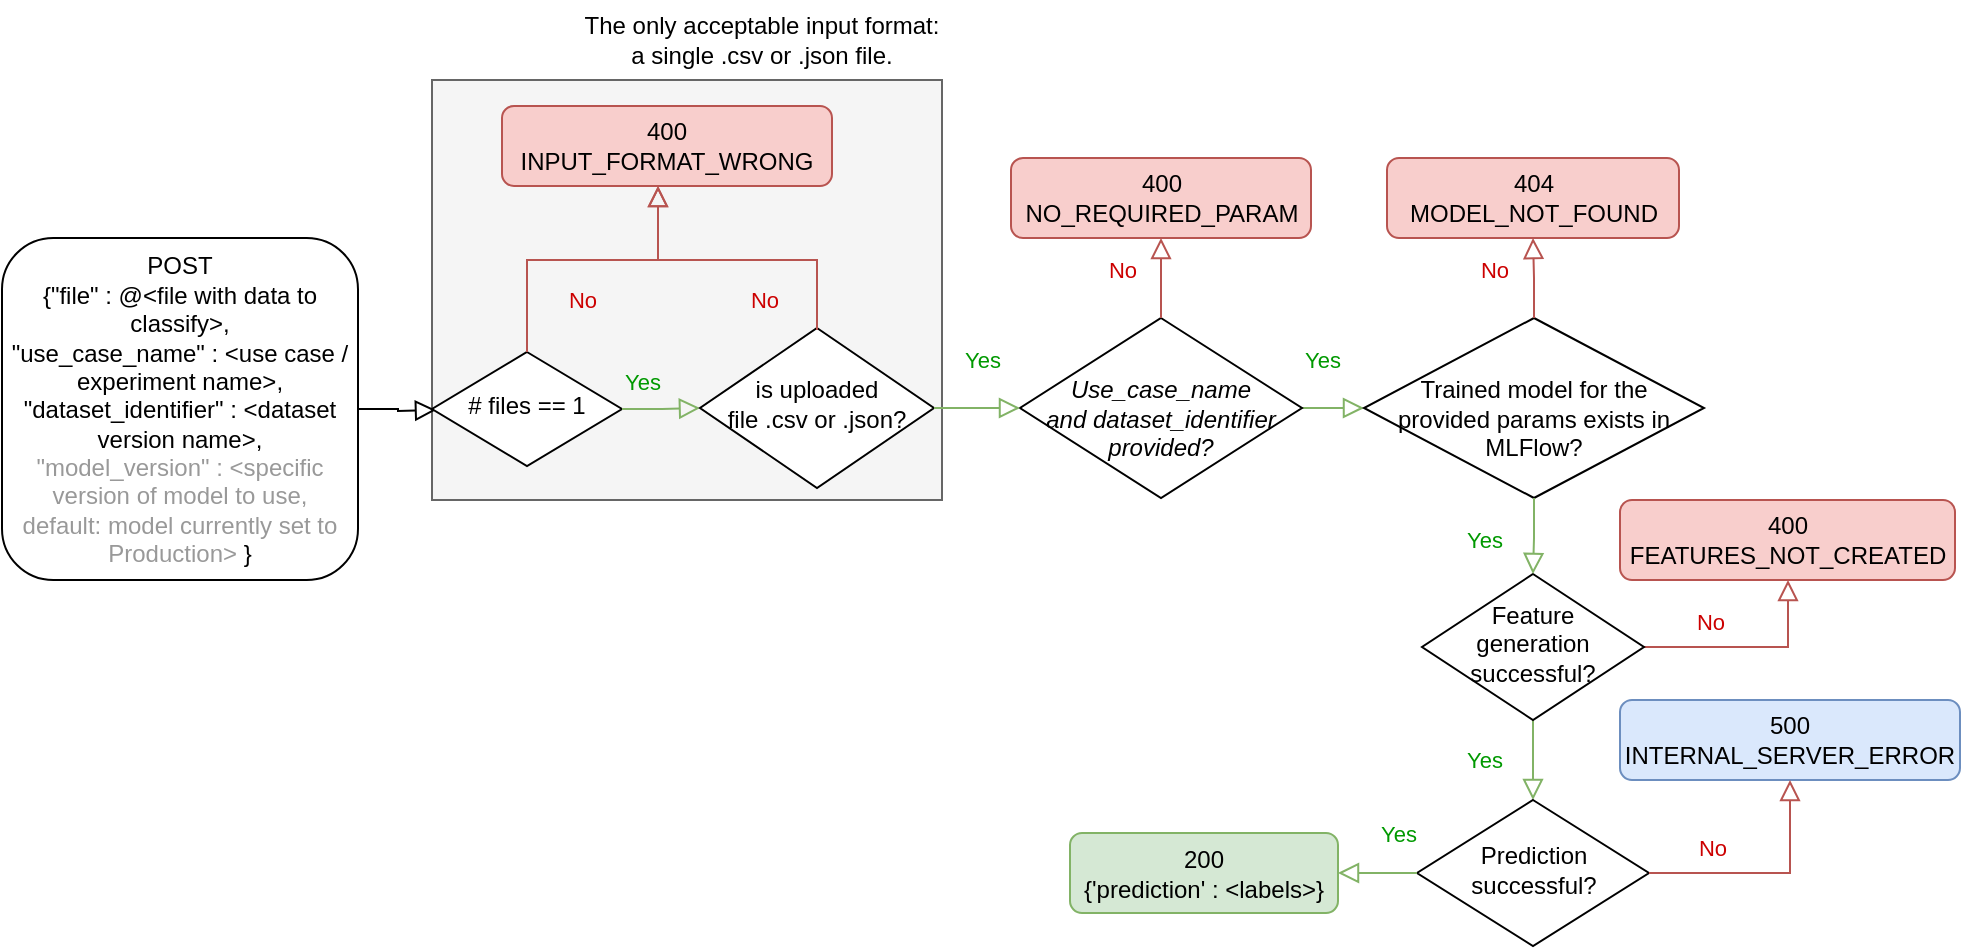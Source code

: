 <mxfile version="20.2.7" type="device"><diagram id="C5RBs43oDa-KdzZeNtuy" name="Page-1"><mxGraphModel dx="1981" dy="716" grid="1" gridSize="10" guides="1" tooltips="1" connect="1" arrows="1" fold="1" page="1" pageScale="1" pageWidth="827" pageHeight="1169" math="0" shadow="0"><root><mxCell id="WIyWlLk6GJQsqaUBKTNV-0"/><mxCell id="WIyWlLk6GJQsqaUBKTNV-1" parent="WIyWlLk6GJQsqaUBKTNV-0"/><mxCell id="ISjvwm84u0E7Ygg2jXbU-38" value="" style="rounded=0;whiteSpace=wrap;html=1;fillColor=#f5f5f5;strokeColor=#666666;fontColor=#333333;" parent="WIyWlLk6GJQsqaUBKTNV-1" vertex="1"><mxGeometry x="15" y="50" width="255" height="210" as="geometry"/></mxCell><mxCell id="WIyWlLk6GJQsqaUBKTNV-2" value="" style="rounded=0;html=1;jettySize=auto;orthogonalLoop=1;fontSize=11;endArrow=block;endFill=0;endSize=8;strokeWidth=1;shadow=0;labelBackgroundColor=none;edgeStyle=orthogonalEdgeStyle;" parent="WIyWlLk6GJQsqaUBKTNV-1" source="WIyWlLk6GJQsqaUBKTNV-3" edge="1"><mxGeometry relative="1" as="geometry"><mxPoint x="17" y="215" as="targetPoint"/></mxGeometry></mxCell><mxCell id="WIyWlLk6GJQsqaUBKTNV-3" value="&lt;div&gt;POST&lt;br&gt;&lt;/div&gt;&lt;div&gt;{&quot;file&quot; : @&amp;lt;file with data to classify&amp;gt;,&lt;/div&gt;&lt;div&gt;&quot;use_case_name&quot; : &amp;lt;use case / experiment name&amp;gt;,&lt;/div&gt;&lt;div&gt;&quot;dataset_identifier&quot; : &amp;lt;dataset version name&amp;gt;,&lt;/div&gt;&lt;div&gt;&lt;font color=&quot;#999999&quot;&gt;&quot;model_version&quot; : &amp;lt;specific version of model to use, &lt;br&gt;&lt;/font&gt;&lt;/div&gt;&lt;div&gt;&lt;font color=&quot;#999999&quot;&gt;default: model currently set to Production&amp;gt;&lt;/font&gt; }&lt;/div&gt;" style="rounded=1;whiteSpace=wrap;html=1;fontSize=12;glass=0;strokeWidth=1;shadow=0;" parent="WIyWlLk6GJQsqaUBKTNV-1" vertex="1"><mxGeometry x="-200" y="129" width="178" height="171" as="geometry"/></mxCell><mxCell id="WIyWlLk6GJQsqaUBKTNV-4" value="&lt;font color=&quot;#009900&quot;&gt;Yes&lt;/font&gt;" style="rounded=0;html=1;jettySize=auto;orthogonalLoop=1;fontSize=11;endArrow=block;endFill=0;endSize=8;strokeWidth=1;shadow=0;labelBackgroundColor=none;edgeStyle=orthogonalEdgeStyle;fillColor=#d5e8d4;strokeColor=#82b366;entryX=0;entryY=0.5;entryDx=0;entryDy=0;" parent="WIyWlLk6GJQsqaUBKTNV-1" source="WIyWlLk6GJQsqaUBKTNV-6" target="Agc_zS6umaUeWumIrHdO-3" edge="1"><mxGeometry x="-0.592" y="24" relative="1" as="geometry"><mxPoint as="offset"/><mxPoint x="481" y="214" as="targetPoint"/></mxGeometry></mxCell><mxCell id="WIyWlLk6GJQsqaUBKTNV-6" value="&lt;div&gt;&lt;i&gt;&lt;br&gt;&lt;/i&gt;&lt;/div&gt;&lt;div&gt;&lt;i&gt;Use_case_name &lt;br&gt;&lt;/i&gt;&lt;/div&gt;&lt;div&gt;&lt;i&gt;and dataset_identifier provided?&lt;/i&gt;&lt;/div&gt;" style="rhombus;whiteSpace=wrap;html=1;shadow=0;fontFamily=Helvetica;fontSize=12;align=center;strokeWidth=1;spacing=6;spacingTop=-4;" parent="WIyWlLk6GJQsqaUBKTNV-1" vertex="1"><mxGeometry x="309" y="169" width="141" height="90" as="geometry"/></mxCell><mxCell id="WIyWlLk6GJQsqaUBKTNV-7" value="&lt;div&gt;400&lt;/div&gt;&lt;div&gt;NO_REQUIRED_PARAM&lt;br&gt;&lt;/div&gt;" style="rounded=1;whiteSpace=wrap;html=1;fontSize=12;glass=0;strokeWidth=1;shadow=0;fillColor=#f8cecc;strokeColor=#b85450;" parent="WIyWlLk6GJQsqaUBKTNV-1" vertex="1"><mxGeometry x="304.5" y="89" width="150" height="40" as="geometry"/></mxCell><mxCell id="WIyWlLk6GJQsqaUBKTNV-8" value="&lt;font color=&quot;#CC0000&quot;&gt;No&lt;/font&gt;" style="rounded=0;html=1;jettySize=auto;orthogonalLoop=1;fontSize=11;endArrow=block;endFill=0;endSize=8;strokeWidth=1;shadow=0;labelBackgroundColor=none;edgeStyle=orthogonalEdgeStyle;fillColor=#f8cecc;strokeColor=#b85450;" parent="WIyWlLk6GJQsqaUBKTNV-1" edge="1"><mxGeometry x="0.2" y="20" relative="1" as="geometry"><mxPoint as="offset"/><mxPoint x="340" y="183" as="sourcePoint"/></mxGeometry></mxCell><mxCell id="ISjvwm84u0E7Ygg2jXbU-4" value="&lt;font color=&quot;#CC0000&quot;&gt;No&lt;/font&gt;" style="rounded=0;html=1;jettySize=auto;orthogonalLoop=1;fontSize=11;endArrow=block;endFill=0;endSize=8;strokeWidth=1;shadow=0;labelBackgroundColor=none;edgeStyle=orthogonalEdgeStyle;fillColor=#f8cecc;strokeColor=#b85450;exitX=1;exitY=0.5;exitDx=0;exitDy=0;" parent="WIyWlLk6GJQsqaUBKTNV-1" source="Agc_zS6umaUeWumIrHdO-2" target="ISjvwm84u0E7Ygg2jXbU-5" edge="1"><mxGeometry x="-0.373" y="14" relative="1" as="geometry"><mxPoint y="1" as="offset"/><mxPoint x="690" y="320" as="sourcePoint"/><mxPoint x="680" y="300" as="targetPoint"/><Array as="points"><mxPoint x="693" y="334"/></Array></mxGeometry></mxCell><mxCell id="ISjvwm84u0E7Ygg2jXbU-5" value="&lt;div&gt;400&lt;/div&gt;&lt;div&gt;FEATURES_NOT_CREATED&lt;br&gt;&lt;/div&gt;" style="rounded=1;whiteSpace=wrap;html=1;fontSize=12;glass=0;strokeWidth=1;shadow=0;fillColor=#f8cecc;strokeColor=#b85450;" parent="WIyWlLk6GJQsqaUBKTNV-1" vertex="1"><mxGeometry x="609" y="260" width="167.5" height="40" as="geometry"/></mxCell><mxCell id="ISjvwm84u0E7Ygg2jXbU-6" value="&lt;font color=&quot;#009900&quot;&gt;Yes&lt;/font&gt;" style="rounded=0;html=1;jettySize=auto;orthogonalLoop=1;fontSize=11;endArrow=block;endFill=0;endSize=8;strokeWidth=1;shadow=0;labelBackgroundColor=none;edgeStyle=orthogonalEdgeStyle;fillColor=#d5e8d4;strokeColor=#82b366;" parent="WIyWlLk6GJQsqaUBKTNV-1" source="Agc_zS6umaUeWumIrHdO-2" target="ISjvwm84u0E7Ygg2jXbU-27" edge="1"><mxGeometry y="-25" relative="1" as="geometry"><mxPoint as="offset"/><mxPoint x="918.5" y="371" as="sourcePoint"/><mxPoint x="860" y="350" as="targetPoint"/><Array as="points"/></mxGeometry></mxCell><mxCell id="ISjvwm84u0E7Ygg2jXbU-27" value="Prediction successful?" style="rhombus;whiteSpace=wrap;html=1;shadow=0;fontFamily=Helvetica;fontSize=12;align=center;strokeWidth=1;spacing=6;spacingTop=-4;" parent="WIyWlLk6GJQsqaUBKTNV-1" vertex="1"><mxGeometry x="507.5" y="410" width="116" height="73" as="geometry"/></mxCell><mxCell id="ISjvwm84u0E7Ygg2jXbU-28" value="&lt;font color=&quot;#009900&quot;&gt;Yes&lt;/font&gt;" style="rounded=0;html=1;jettySize=auto;orthogonalLoop=1;fontSize=11;endArrow=block;endFill=0;endSize=8;strokeWidth=1;shadow=0;labelBackgroundColor=none;edgeStyle=orthogonalEdgeStyle;fillColor=#d5e8d4;strokeColor=#82b366;" parent="WIyWlLk6GJQsqaUBKTNV-1" source="ISjvwm84u0E7Ygg2jXbU-27" target="ISjvwm84u0E7Ygg2jXbU-30" edge="1"><mxGeometry x="-0.5" y="-20" relative="1" as="geometry"><mxPoint as="offset"/><mxPoint x="470" y="446" as="sourcePoint"/><mxPoint x="1005.5" y="440" as="targetPoint"/><Array as="points"/></mxGeometry></mxCell><mxCell id="ISjvwm84u0E7Ygg2jXbU-30" value="200&lt;br&gt;{'prediction' : &amp;lt;labels&amp;gt;}" style="rounded=1;whiteSpace=wrap;html=1;fontSize=12;glass=0;strokeWidth=1;shadow=0;fillColor=#d5e8d4;strokeColor=#82b366;" parent="WIyWlLk6GJQsqaUBKTNV-1" vertex="1"><mxGeometry x="334" y="426.5" width="134" height="40" as="geometry"/></mxCell><mxCell id="ISjvwm84u0E7Ygg2jXbU-34" value="&lt;div&gt;500&lt;/div&gt;&lt;div&gt;INTERNAL_SERVER_ERROR&lt;br&gt;&lt;/div&gt;" style="rounded=1;whiteSpace=wrap;html=1;fontSize=12;glass=0;strokeWidth=1;shadow=0;fillColor=#dae8fc;strokeColor=#6c8ebf;" parent="WIyWlLk6GJQsqaUBKTNV-1" vertex="1"><mxGeometry x="609" y="360" width="170" height="40" as="geometry"/></mxCell><mxCell id="ISjvwm84u0E7Ygg2jXbU-40" value="The only acceptable input format: a single .csv or .json file." style="text;html=1;strokeColor=none;fillColor=none;align=center;verticalAlign=middle;whiteSpace=wrap;rounded=0;" parent="WIyWlLk6GJQsqaUBKTNV-1" vertex="1"><mxGeometry x="90" y="10" width="180" height="40" as="geometry"/></mxCell><mxCell id="MqunOcK5eO53b12ELdYs-0" value="# files == 1" style="rhombus;whiteSpace=wrap;html=1;shadow=0;fontFamily=Helvetica;fontSize=12;align=center;strokeWidth=1;spacing=6;spacingTop=-4;" parent="WIyWlLk6GJQsqaUBKTNV-1" vertex="1"><mxGeometry x="15" y="186" width="95" height="57" as="geometry"/></mxCell><mxCell id="MqunOcK5eO53b12ELdYs-1" value="&lt;div&gt;400&lt;/div&gt;&lt;div&gt;INPUT_FORMAT_WRONG&lt;br&gt;&lt;/div&gt;" style="rounded=1;whiteSpace=wrap;html=1;fontSize=12;glass=0;strokeWidth=1;shadow=0;fillColor=#f8cecc;strokeColor=#b85450;" parent="WIyWlLk6GJQsqaUBKTNV-1" vertex="1"><mxGeometry x="50" y="63" width="165" height="40" as="geometry"/></mxCell><mxCell id="MqunOcK5eO53b12ELdYs-2" value="&lt;font color=&quot;#009900&quot;&gt;Yes&lt;/font&gt;" style="rounded=0;html=1;jettySize=auto;orthogonalLoop=1;fontSize=11;endArrow=block;endFill=0;endSize=8;strokeWidth=1;shadow=0;labelBackgroundColor=none;edgeStyle=orthogonalEdgeStyle;fillColor=#d5e8d4;strokeColor=#82b366;exitX=1;exitY=0.5;exitDx=0;exitDy=0;" parent="WIyWlLk6GJQsqaUBKTNV-1" source="MqunOcK5eO53b12ELdYs-0" target="MqunOcK5eO53b12ELdYs-8" edge="1"><mxGeometry x="-0.494" y="15" relative="1" as="geometry"><mxPoint y="1" as="offset"/><mxPoint x="115" y="215.67" as="sourcePoint"/><mxPoint x="145.07" y="214.8" as="targetPoint"/></mxGeometry></mxCell><mxCell id="MqunOcK5eO53b12ELdYs-3" value="&lt;font color=&quot;#CC0000&quot;&gt;No&lt;/font&gt;" style="edgeStyle=orthogonalEdgeStyle;rounded=0;html=1;jettySize=auto;orthogonalLoop=1;fontSize=11;endArrow=block;endFill=0;endSize=8;strokeWidth=1;shadow=0;labelBackgroundColor=none;fillColor=#f8cecc;strokeColor=#b85450;" parent="WIyWlLk6GJQsqaUBKTNV-1" source="MqunOcK5eO53b12ELdYs-0" target="MqunOcK5eO53b12ELdYs-1" edge="1"><mxGeometry x="-0.01" y="-20" relative="1" as="geometry"><mxPoint as="offset"/><mxPoint x="65" y="182" as="sourcePoint"/><mxPoint x="65" y="140" as="targetPoint"/><Array as="points"><mxPoint x="63" y="140"/><mxPoint x="128" y="140"/></Array></mxGeometry></mxCell><mxCell id="MqunOcK5eO53b12ELdYs-8" value="&lt;div&gt;is uploaded &lt;br&gt;&lt;/div&gt;&lt;div&gt;file .csv or .json?&lt;/div&gt;" style="rhombus;whiteSpace=wrap;html=1;shadow=0;fontFamily=Helvetica;fontSize=12;align=center;strokeWidth=1;spacing=6;spacingTop=-4;" parent="WIyWlLk6GJQsqaUBKTNV-1" vertex="1"><mxGeometry x="149" y="174" width="117" height="80" as="geometry"/></mxCell><mxCell id="MqunOcK5eO53b12ELdYs-10" value="&lt;font color=&quot;#CC0000&quot;&gt;No&lt;/font&gt;" style="edgeStyle=orthogonalEdgeStyle;rounded=0;html=1;jettySize=auto;orthogonalLoop=1;fontSize=11;endArrow=block;endFill=0;endSize=8;strokeWidth=1;shadow=0;labelBackgroundColor=none;fillColor=#f8cecc;strokeColor=#b85450;" parent="WIyWlLk6GJQsqaUBKTNV-1" target="MqunOcK5eO53b12ELdYs-1" edge="1"><mxGeometry x="-0.175" y="20" relative="1" as="geometry"><mxPoint x="1" as="offset"/><mxPoint x="207.5" y="175" as="sourcePoint"/><mxPoint x="207.5" y="133" as="targetPoint"/><Array as="points"><mxPoint x="208" y="140"/><mxPoint x="128" y="140"/></Array></mxGeometry></mxCell><mxCell id="MqunOcK5eO53b12ELdYs-12" value="&lt;font color=&quot;#009900&quot;&gt;Yes&lt;/font&gt;" style="rounded=0;html=1;jettySize=auto;orthogonalLoop=1;fontSize=11;endArrow=block;endFill=0;endSize=8;strokeWidth=1;shadow=0;labelBackgroundColor=none;edgeStyle=orthogonalEdgeStyle;fillColor=#d5e8d4;strokeColor=#82b366;" parent="WIyWlLk6GJQsqaUBKTNV-1" source="MqunOcK5eO53b12ELdYs-8" target="WIyWlLk6GJQsqaUBKTNV-6" edge="1"><mxGeometry x="0.116" y="24" relative="1" as="geometry"><mxPoint as="offset"/><mxPoint x="290" y="214.5" as="sourcePoint"/><mxPoint x="325" y="215" as="targetPoint"/></mxGeometry></mxCell><mxCell id="MqunOcK5eO53b12ELdYs-14" value="&lt;font color=&quot;#CC0000&quot;&gt;No&lt;/font&gt;" style="rounded=0;html=1;jettySize=auto;orthogonalLoop=1;fontSize=11;endArrow=block;endFill=0;endSize=8;strokeWidth=1;shadow=0;labelBackgroundColor=none;edgeStyle=orthogonalEdgeStyle;fillColor=#f8cecc;strokeColor=#b85450;exitX=0.5;exitY=0;exitDx=0;exitDy=0;" parent="WIyWlLk6GJQsqaUBKTNV-1" source="WIyWlLk6GJQsqaUBKTNV-6" target="WIyWlLk6GJQsqaUBKTNV-7" edge="1"><mxGeometry x="0.2" y="20" relative="1" as="geometry"><mxPoint as="offset"/><mxPoint x="364" y="325" as="sourcePoint"/><mxPoint x="364" y="295" as="targetPoint"/></mxGeometry></mxCell><mxCell id="MqunOcK5eO53b12ELdYs-17" value="&lt;font color=&quot;#CC0000&quot;&gt;No&lt;/font&gt;" style="rounded=0;html=1;jettySize=auto;orthogonalLoop=1;fontSize=11;endArrow=block;endFill=0;endSize=8;strokeWidth=1;shadow=0;labelBackgroundColor=none;edgeStyle=orthogonalEdgeStyle;fillColor=#f8cecc;strokeColor=#b85450;exitX=1;exitY=0.5;exitDx=0;exitDy=0;entryX=0.5;entryY=1;entryDx=0;entryDy=0;" parent="WIyWlLk6GJQsqaUBKTNV-1" source="ISjvwm84u0E7Ygg2jXbU-27" target="ISjvwm84u0E7Ygg2jXbU-34" edge="1"><mxGeometry x="-0.47" y="13" relative="1" as="geometry"><mxPoint as="offset"/><mxPoint x="1080" y="340" as="sourcePoint"/><mxPoint x="856.5" y="260" as="targetPoint"/><Array as="points"><mxPoint x="694" y="447"/></Array></mxGeometry></mxCell><mxCell id="Agc_zS6umaUeWumIrHdO-2" value="&lt;div&gt;Feature &lt;br&gt;&lt;/div&gt;&lt;div&gt;generation successful?&lt;/div&gt;" style="rhombus;whiteSpace=wrap;html=1;shadow=0;fontFamily=Helvetica;fontSize=12;align=center;strokeWidth=1;spacing=6;spacingTop=-4;" vertex="1" parent="WIyWlLk6GJQsqaUBKTNV-1"><mxGeometry x="510" y="297" width="111" height="73" as="geometry"/></mxCell><mxCell id="Agc_zS6umaUeWumIrHdO-3" value="&lt;div&gt;&lt;br&gt;&lt;/div&gt;&lt;div&gt;Trained model for the provided params exists in MLFlow?&lt;/div&gt;" style="rhombus;whiteSpace=wrap;html=1;shadow=0;fontFamily=Helvetica;fontSize=12;align=center;strokeWidth=1;spacing=6;spacingTop=-4;" vertex="1" parent="WIyWlLk6GJQsqaUBKTNV-1"><mxGeometry x="481" y="169" width="170" height="90" as="geometry"/></mxCell><mxCell id="Agc_zS6umaUeWumIrHdO-4" value="&lt;font color=&quot;#CC0000&quot;&gt;No&lt;/font&gt;" style="rounded=0;html=1;jettySize=auto;orthogonalLoop=1;fontSize=11;endArrow=block;endFill=0;endSize=8;strokeWidth=1;shadow=0;labelBackgroundColor=none;edgeStyle=orthogonalEdgeStyle;fillColor=#f8cecc;strokeColor=#b85450;" edge="1" parent="WIyWlLk6GJQsqaUBKTNV-1" target="Agc_zS6umaUeWumIrHdO-5" source="Agc_zS6umaUeWumIrHdO-3"><mxGeometry x="0.2" y="20" relative="1" as="geometry"><mxPoint as="offset"/><mxPoint x="567" y="169" as="sourcePoint"/></mxGeometry></mxCell><mxCell id="Agc_zS6umaUeWumIrHdO-5" value="&lt;div&gt;404&lt;/div&gt;&lt;div&gt;MODEL_NOT_FOUND&lt;br&gt;&lt;/div&gt;" style="rounded=1;whiteSpace=wrap;html=1;fontSize=12;glass=0;strokeWidth=1;shadow=0;fillColor=#f8cecc;strokeColor=#b85450;" vertex="1" parent="WIyWlLk6GJQsqaUBKTNV-1"><mxGeometry x="492.5" y="89" width="146" height="40" as="geometry"/></mxCell><mxCell id="Agc_zS6umaUeWumIrHdO-6" value="&lt;font color=&quot;#009900&quot;&gt;Yes&lt;/font&gt;" style="rounded=0;html=1;jettySize=auto;orthogonalLoop=1;fontSize=11;endArrow=block;endFill=0;endSize=8;strokeWidth=1;shadow=0;labelBackgroundColor=none;edgeStyle=orthogonalEdgeStyle;fillColor=#d5e8d4;strokeColor=#82b366;exitX=0.5;exitY=1;exitDx=0;exitDy=0;" edge="1" parent="WIyWlLk6GJQsqaUBKTNV-1" source="Agc_zS6umaUeWumIrHdO-3" target="Agc_zS6umaUeWumIrHdO-2"><mxGeometry x="0.117" y="-25" relative="1" as="geometry"><mxPoint as="offset"/><mxPoint x="560" y="280.5" as="sourcePoint"/><mxPoint x="566" y="300" as="targetPoint"/></mxGeometry></mxCell></root></mxGraphModel></diagram></mxfile>